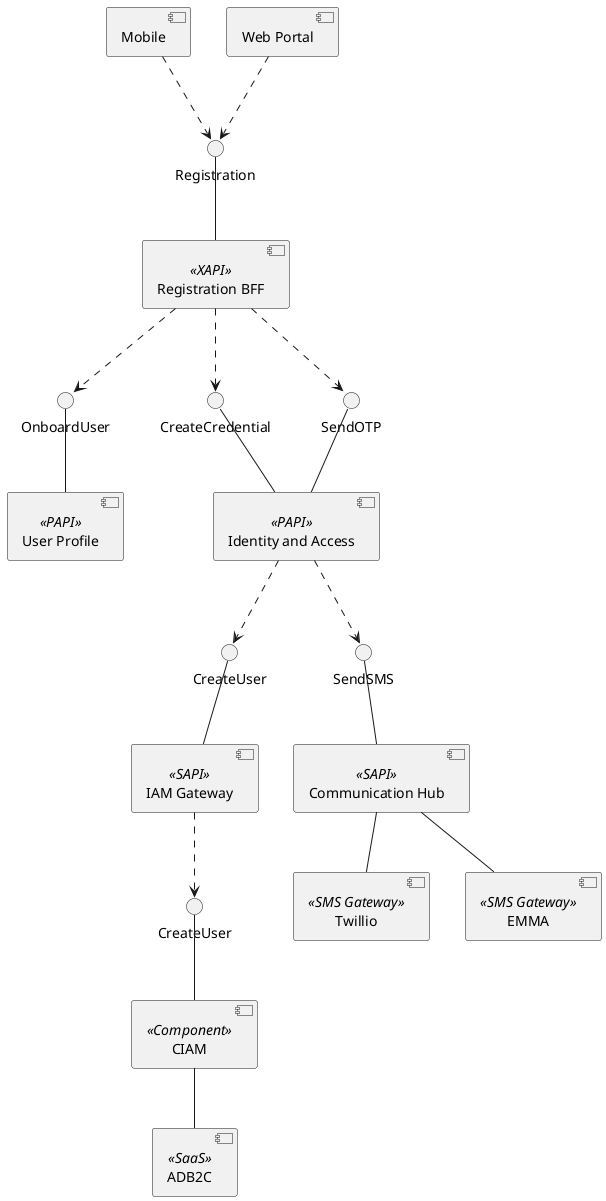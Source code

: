@startuml
Component [Mobile] as MOB
Component [Web Portal] as WEB
[Registration BFF] <<XAPI>> as RBFF
[Identity and Access] <<PAPI>> as IDA
[User Profile] <<PAPI>> as User
[Communication Hub] <<SAPI>> as CHUB
[Twillio] <<SMS Gateway>> as TWL
[EMMA] <<SMS Gateway>> as EM
[IAM Gateway] <<SAPI>> as IAMG
[CIAM] <<Component>> as CIAM
[ADB2C] <<SaaS>> as ADB2C

interface Registration as RegIF
interface CreateUser as IAMCreateUserIF
interface OnboardUser as OBUserIF
interface CreateCredential as CredIF
interface SendSMS as SmsIF
interface SendOTP as OtpIF
interface CreateUser as CreateUserIF

MOB ..> RegIF
WEB ..> RegIF

RegIF -d- RBFF

RBFF ..> OBUserIF
OBUserIF -d- User



RBFF ..> CredIF
RBFF ..> OtpIF
CredIF -d- IDA
OtpIF -d- IDA


IDA ..> SmsIF
SmsIF -d- CHUB

IDA ..> IAMCreateUserIF
IAMCreateUserIF -d- IAMG

IAMG ..> CreateUserIF
CreateUserIF -d- CIAM
CIAM -d- ADB2C


CHUB -d- TWL
CHUB -d- EM
@enduml